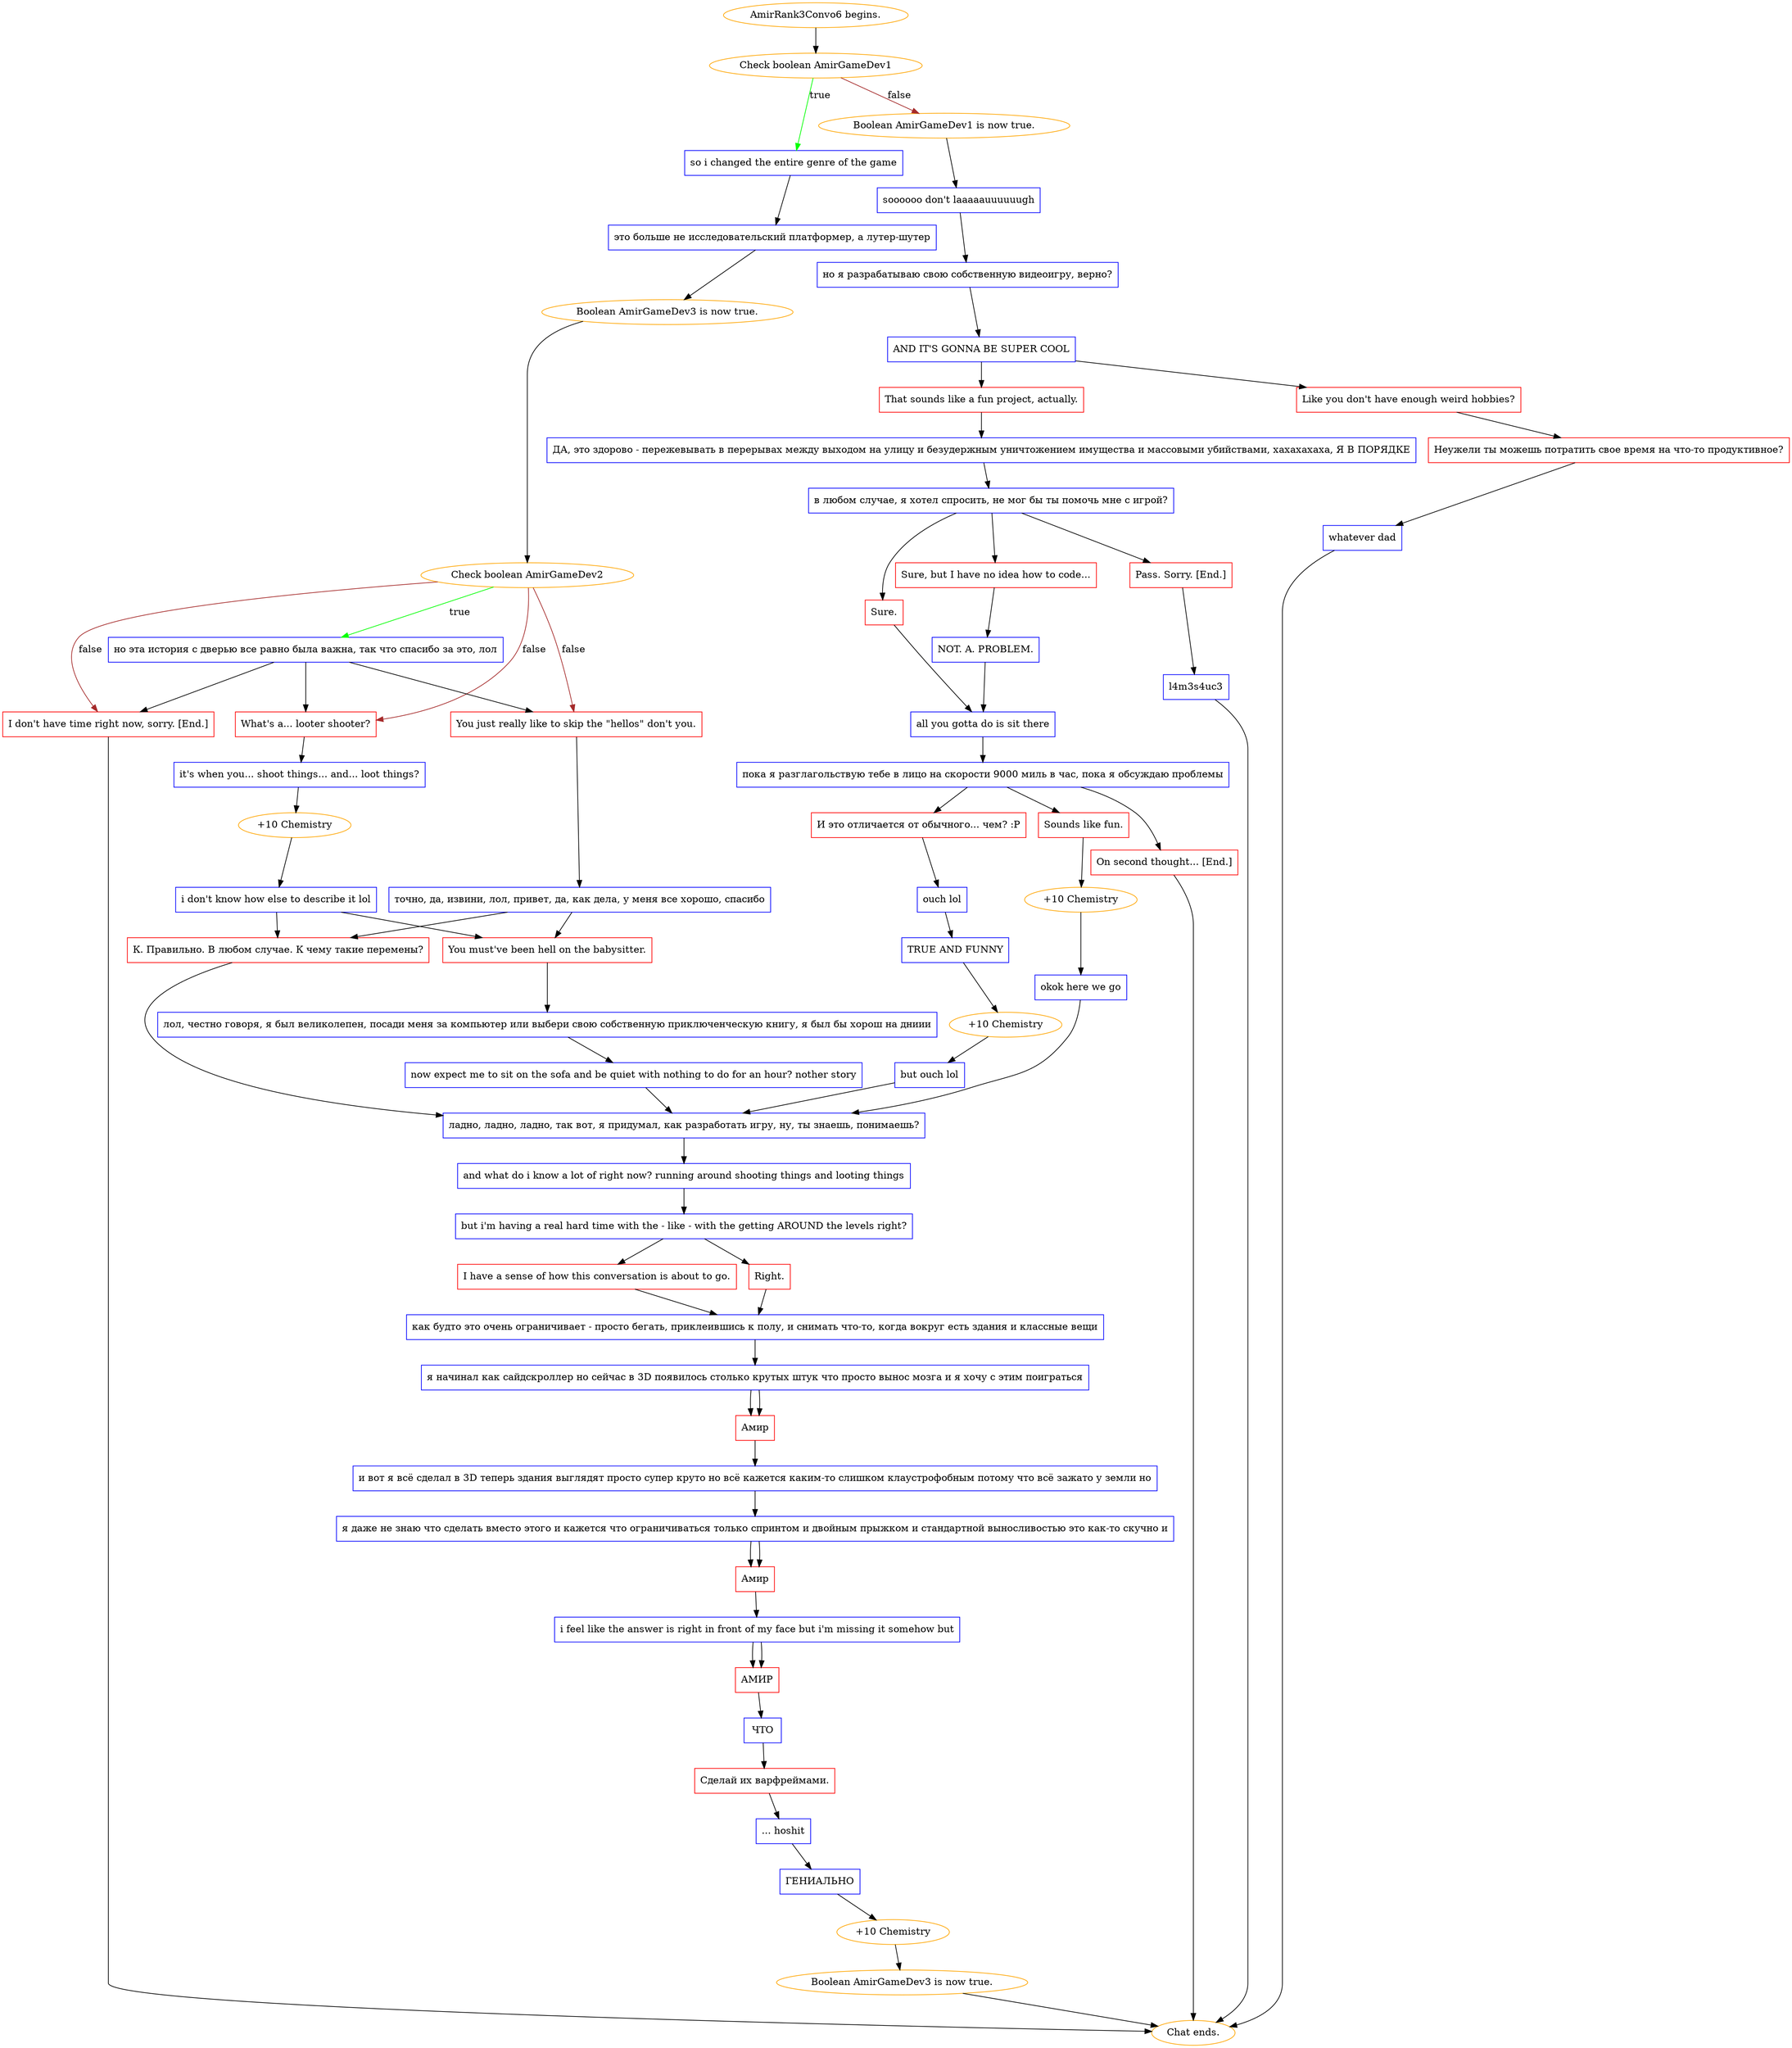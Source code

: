 digraph {
	"AmirRank3Convo6 begins." [color=orange];
		"AmirRank3Convo6 begins." -> j1831588956;
	j1831588956 [label="Check boolean AmirGameDev1",color=orange];
		j1831588956 -> j55160473 [label=true,color=green];
		j1831588956 -> j1558868488 [label=false,color=brown];
	j55160473 [label="so i changed the entire genre of the game",shape=box,color=blue];
		j55160473 -> j2312491728;
	j1558868488 [label="Boolean AmirGameDev1 is now true.",color=orange];
		j1558868488 -> j2398522721;
	j2312491728 [label="это больше не исследовательский платформер, а лутер-шутер",shape=box,color=blue];
		j2312491728 -> j1390309843;
	j2398522721 [label="soooooo don't laaaaauuuuuugh",shape=box,color=blue];
		j2398522721 -> j2952897662;
	j1390309843 [label="Boolean AmirGameDev3 is now true.",color=orange];
		j1390309843 -> j4144707551;
	j2952897662 [label="но я разрабатываю свою собственную видеоигру, верно?",shape=box,color=blue];
		j2952897662 -> j93880015;
	j4144707551 [label="Check boolean AmirGameDev2",color=orange];
		j4144707551 -> j2670931294 [label=true,color=green];
		j4144707551 -> j3436787597 [label=false,color=brown];
		j4144707551 -> j222402118 [label=false,color=brown];
		j4144707551 -> j3049848814 [label=false,color=brown];
	j93880015 [label="AND IT'S GONNA BE SUPER COOL",shape=box,color=blue];
		j93880015 -> j1777526493;
		j93880015 -> j978466962;
	j2670931294 [label="но эта история с дверью все равно была важна, так что спасибо за это, лол",shape=box,color=blue];
		j2670931294 -> j3049848814;
		j2670931294 -> j3436787597;
		j2670931294 -> j222402118;
	j3436787597 [label="I don't have time right now, sorry. [End.]",shape=box,color=red];
		j3436787597 -> "Chat ends.";
	j222402118 [label="What's a... looter shooter?",shape=box,color=red];
		j222402118 -> j869566815;
	j3049848814 [label="You just really like to skip the \"hellos\" don't you.",shape=box,color=red];
		j3049848814 -> j2934931395;
	j1777526493 [label="That sounds like a fun project, actually.",shape=box,color=red];
		j1777526493 -> j1932013606;
	j978466962 [label="Like you don't have enough weird hobbies?",shape=box,color=red];
		j978466962 -> j1886804214;
	"Chat ends." [color=orange];
	j869566815 [label="it's when you... shoot things... and... loot things?",shape=box,color=blue];
		j869566815 -> j3480812310;
	j2934931395 [label="точно, да, извини, лол, привет, да, как дела, у меня все хорошо, спасибо",shape=box,color=blue];
		j2934931395 -> j286151692;
		j2934931395 -> j4021851593;
	j1932013606 [label="ДА, это здорово - пережевывать в перерывах между выходом на улицу и безудержным уничтожением имущества и массовыми убийствами, хахахахаха, Я В ПОРЯДКЕ",shape=box,color=blue];
		j1932013606 -> j87288866;
	j1886804214 [label="Неужели ты можешь потратить свое время на что-то продуктивное?",shape=box,color=red];
		j1886804214 -> j1279374444;
	j3480812310 [label="+10 Chemistry",color=orange];
		j3480812310 -> j1325397898;
	j286151692 [label="You must've been hell on the babysitter.",shape=box,color=red];
		j286151692 -> j2547900327;
	j4021851593 [label="К. Правильно. В любом случае. К чему такие перемены?",shape=box,color=red];
		j4021851593 -> j2985456107;
	j87288866 [label="в любом случае, я хотел спросить, не мог бы ты помочь мне с игрой?",shape=box,color=blue];
		j87288866 -> j3644479883;
		j87288866 -> j1435408834;
		j87288866 -> j3552172635;
	j1279374444 [label="whatever dad",shape=box,color=blue];
		j1279374444 -> "Chat ends.";
	j1325397898 [label="i don't know how else to describe it lol",shape=box,color=blue];
		j1325397898 -> j4021851593;
		j1325397898 -> j286151692;
	j2547900327 [label="лол, честно говоря, я был великолепен, посади меня за компьютер или выбери свою собственную приключенческую книгу, я был бы хорош на дниии",shape=box,color=blue];
		j2547900327 -> j2129625605;
	j2985456107 [label="ладно, ладно, ладно, так вот, я придумал, как разработать игру, ну, ты знаешь, понимаешь?",shape=box,color=blue];
		j2985456107 -> j3828602491;
	j3644479883 [label="Sure, but I have no idea how to code...",shape=box,color=red];
		j3644479883 -> j680138446;
	j1435408834 [label="Sure.",shape=box,color=red];
		j1435408834 -> j3119374275;
	j3552172635 [label="Pass. Sorry. [End.]",shape=box,color=red];
		j3552172635 -> j2317547502;
	j2129625605 [label="now expect me to sit on the sofa and be quiet with nothing to do for an hour? nother story",shape=box,color=blue];
		j2129625605 -> j2985456107;
	j3828602491 [label="and what do i know a lot of right now? running around shooting things and looting things",shape=box,color=blue];
		j3828602491 -> j3975479683;
	j680138446 [label="NOT. A. PROBLEM.",shape=box,color=blue];
		j680138446 -> j3119374275;
	j3119374275 [label="all you gotta do is sit there",shape=box,color=blue];
		j3119374275 -> j1777120039;
	j2317547502 [label="l4m3s4uc3",shape=box,color=blue];
		j2317547502 -> "Chat ends.";
	j3975479683 [label="but i'm having a real hard time with the - like - with the getting AROUND the levels right?",shape=box,color=blue];
		j3975479683 -> j2389443880;
		j3975479683 -> j3440893866;
	j1777120039 [label="пока я разглагольствую тебе в лицо на скорости 9000 миль в час, пока я обсуждаю проблемы",shape=box,color=blue];
		j1777120039 -> j1738268782;
		j1777120039 -> j1865505686;
		j1777120039 -> j2977761089;
	j2389443880 [label="Right.",shape=box,color=red];
		j2389443880 -> j2911035485;
	j3440893866 [label="I have a sense of how this conversation is about to go.",shape=box,color=red];
		j3440893866 -> j2911035485;
	j1738268782 [label="И это отличается от обычного... чем? :P",shape=box,color=red];
		j1738268782 -> j176240511;
	j1865505686 [label="Sounds like fun.",shape=box,color=red];
		j1865505686 -> j781620582;
	j2977761089 [label="On second thought... [End.]",shape=box,color=red];
		j2977761089 -> "Chat ends.";
	j2911035485 [label="как будто это очень ограничивает - просто бегать, приклеившись к полу, и снимать что-то, когда вокруг есть здания и классные вещи",shape=box,color=blue];
		j2911035485 -> j3021690590;
	j176240511 [label="ouch lol",shape=box,color=blue];
		j176240511 -> j380297016;
	j781620582 [label="+10 Chemistry",color=orange];
		j781620582 -> j1845055528;
	j3021690590 [label="я начинал как сайдскроллер но сейчас в 3D появилось столько крутых штук что просто вынос мозга и я хочу с этим поиграться",shape=box,color=blue];
		j3021690590 -> j3794376956;
		j3021690590 -> j3794376956;
	j380297016 [label="TRUE AND FUNNY",shape=box,color=blue];
		j380297016 -> j3566426247;
	j1845055528 [label="okok here we go",shape=box,color=blue];
		j1845055528 -> j2985456107;
	j3794376956 [label="Амир",shape=box,color=red];
		j3794376956 -> j3776266814;
	j3566426247 [label="+10 Chemistry",color=orange];
		j3566426247 -> j3342847940;
	j3776266814 [label="и вот я всё сделал в 3D теперь здания выглядят просто супер круто но всё кажется каким-то слишком клаустрофобным потому что всё зажато у земли но",shape=box,color=blue];
		j3776266814 -> j1336969620;
	j3342847940 [label="but ouch lol",shape=box,color=blue];
		j3342847940 -> j2985456107;
	j1336969620 [label="я даже не знаю что сделать вместо этого и кажется что ограничиваться только спринтом и двойным прыжком и стандартной выносливостью это как-то скучно и",shape=box,color=blue];
		j1336969620 -> j816972649;
		j1336969620 -> j816972649;
	j816972649 [label="Амир",shape=box,color=red];
		j816972649 -> j1814995718;
	j1814995718 [label="i feel like the answer is right in front of my face but i'm missing it somehow but",shape=box,color=blue];
		j1814995718 -> j793833415;
		j1814995718 -> j793833415;
	j793833415 [label="АМИР",shape=box,color=red];
		j793833415 -> j564303512;
	j564303512 [label="ЧТО",shape=box,color=blue];
		j564303512 -> j3991690569;
	j3991690569 [label="Сделай их варфреймами.",shape=box,color=red];
		j3991690569 -> j3637503383;
	j3637503383 [label="... hoshit",shape=box,color=blue];
		j3637503383 -> j2060947723;
	j2060947723 [label="ГЕНИАЛЬНО",shape=box,color=blue];
		j2060947723 -> j4186506008;
	j4186506008 [label="+10 Chemistry",color=orange];
		j4186506008 -> j1651883143;
	j1651883143 [label="Boolean AmirGameDev3 is now true.",color=orange];
		j1651883143 -> "Chat ends.";
}